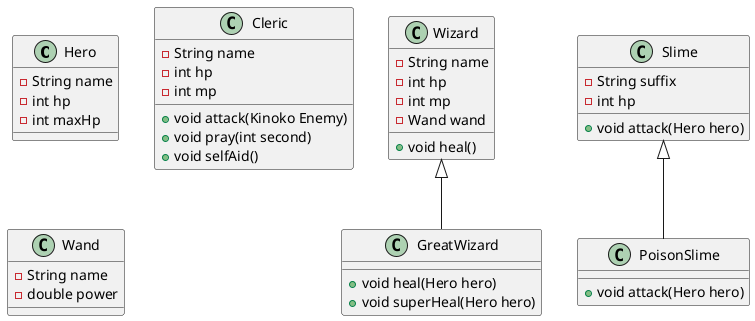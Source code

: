 @startuml
Scale 1

class Hero {
    - String name
    - int hp
    - int maxHp
}

class Cleric {
    - String name
    - int hp
    - int mp

    + void attack(Kinoko Enemy)
    + void pray(int second)
    + void selfAid()
}

class Wizard {
    - String name
    - int hp
    - int mp
    - Wand wand

    + void heal()
}

class GreatWizard extends Wizard {
    + void heal(Hero hero)
    + void superHeal(Hero hero)
}

class Wand {
    - String name
    - double power
}

class Slime {
    - String suffix
    - int hp

    + void attack(Hero hero)
}

class PoisonSlime extends Slime {
    + void attack(Hero hero)
}

@enduml